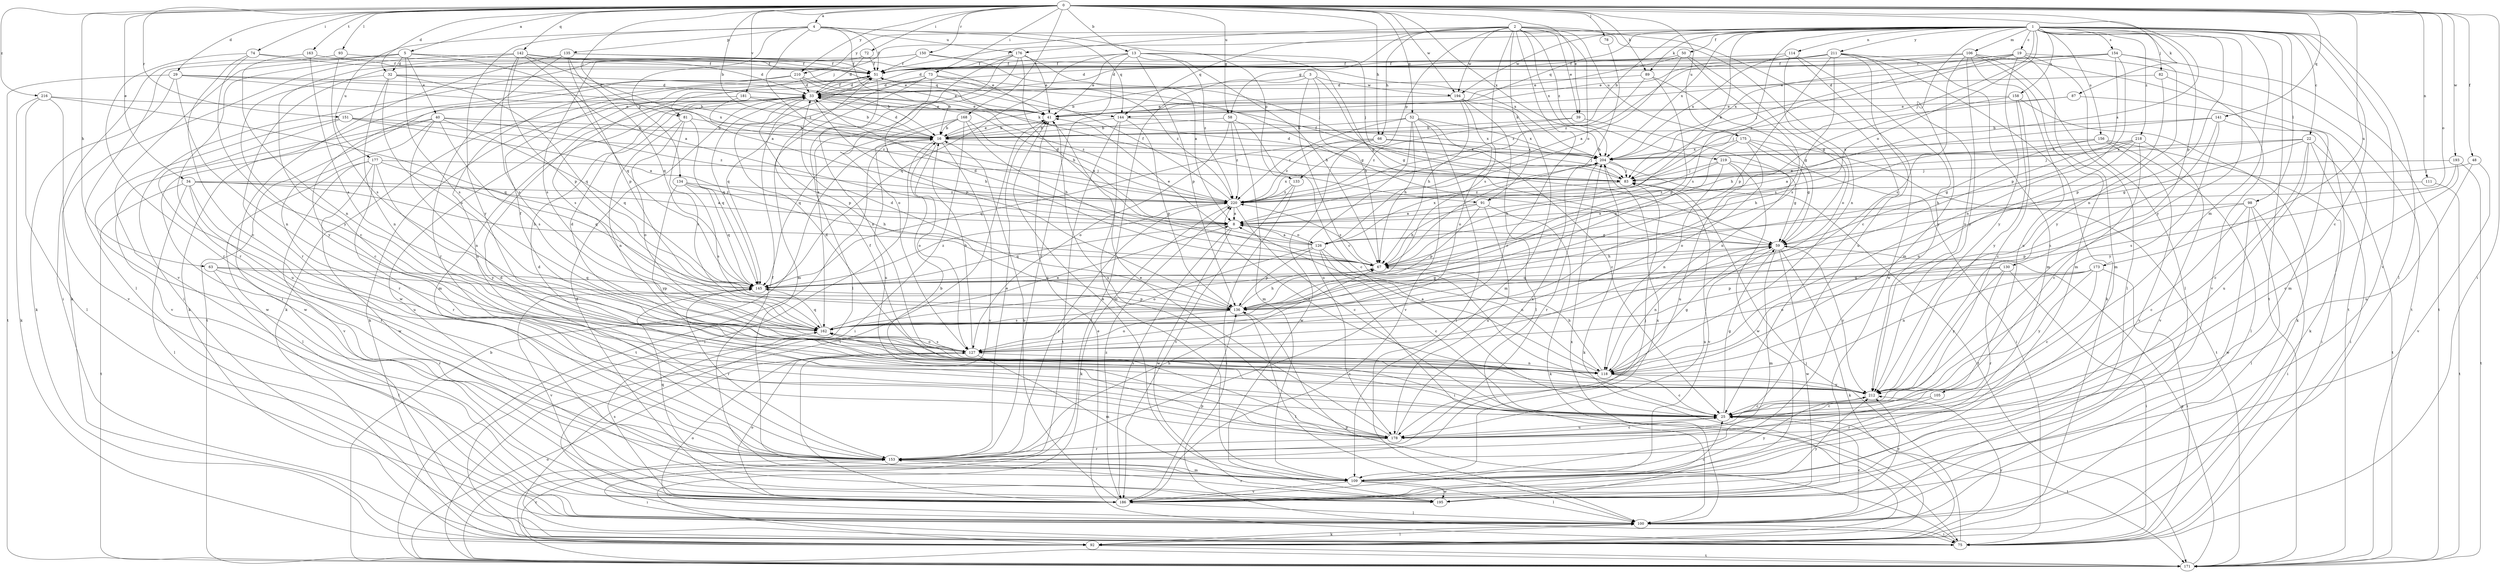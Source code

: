 strict digraph  {
0;
1;
2;
3;
4;
5;
8;
13;
16;
19;
22;
25;
29;
32;
33;
34;
39;
40;
41;
48;
50;
51;
52;
58;
59;
63;
66;
67;
72;
73;
74;
75;
78;
81;
82;
83;
87;
89;
91;
92;
93;
98;
100;
105;
106;
109;
111;
114;
118;
126;
127;
130;
133;
134;
135;
136;
141;
142;
144;
145;
150;
151;
153;
154;
156;
158;
162;
163;
168;
171;
173;
175;
176;
177;
178;
181;
186;
193;
194;
195;
204;
210;
211;
212;
216;
218;
219;
220;
0 -> 4  [label=a];
0 -> 5  [label=a];
0 -> 8  [label=a];
0 -> 13  [label=b];
0 -> 16  [label=b];
0 -> 29  [label=d];
0 -> 32  [label=d];
0 -> 34  [label=e];
0 -> 39  [label=e];
0 -> 48  [label=f];
0 -> 52  [label=g];
0 -> 58  [label=g];
0 -> 63  [label=h];
0 -> 66  [label=h];
0 -> 72  [label=i];
0 -> 73  [label=i];
0 -> 74  [label=i];
0 -> 75  [label=i];
0 -> 78  [label=j];
0 -> 81  [label=j];
0 -> 87  [label=k];
0 -> 89  [label=k];
0 -> 93  [label=l];
0 -> 111  [label=n];
0 -> 126  [label=o];
0 -> 141  [label=q];
0 -> 142  [label=q];
0 -> 150  [label=r];
0 -> 151  [label=r];
0 -> 163  [label=t];
0 -> 168  [label=t];
0 -> 173  [label=u];
0 -> 175  [label=u];
0 -> 181  [label=v];
0 -> 193  [label=w];
0 -> 194  [label=w];
0 -> 204  [label=x];
0 -> 210  [label=y];
0 -> 216  [label=z];
1 -> 16  [label=b];
1 -> 19  [label=c];
1 -> 22  [label=c];
1 -> 25  [label=c];
1 -> 50  [label=f];
1 -> 51  [label=f];
1 -> 81  [label=j];
1 -> 82  [label=j];
1 -> 83  [label=j];
1 -> 89  [label=k];
1 -> 91  [label=k];
1 -> 98  [label=l];
1 -> 100  [label=l];
1 -> 105  [label=m];
1 -> 106  [label=m];
1 -> 109  [label=m];
1 -> 114  [label=n];
1 -> 118  [label=n];
1 -> 126  [label=o];
1 -> 130  [label=p];
1 -> 144  [label=q];
1 -> 154  [label=s];
1 -> 156  [label=s];
1 -> 158  [label=s];
1 -> 162  [label=s];
1 -> 171  [label=t];
1 -> 186  [label=v];
1 -> 194  [label=w];
1 -> 204  [label=x];
1 -> 210  [label=y];
1 -> 211  [label=y];
1 -> 212  [label=y];
1 -> 218  [label=z];
2 -> 25  [label=c];
2 -> 39  [label=e];
2 -> 58  [label=g];
2 -> 66  [label=h];
2 -> 91  [label=k];
2 -> 118  [label=n];
2 -> 126  [label=o];
2 -> 133  [label=p];
2 -> 144  [label=q];
2 -> 153  [label=r];
2 -> 162  [label=s];
2 -> 175  [label=u];
2 -> 176  [label=u];
2 -> 194  [label=w];
2 -> 204  [label=x];
2 -> 219  [label=z];
3 -> 16  [label=b];
3 -> 25  [label=c];
3 -> 59  [label=g];
3 -> 67  [label=h];
3 -> 171  [label=t];
3 -> 194  [label=w];
4 -> 51  [label=f];
4 -> 91  [label=k];
4 -> 133  [label=p];
4 -> 134  [label=p];
4 -> 135  [label=p];
4 -> 144  [label=q];
4 -> 176  [label=u];
4 -> 177  [label=u];
4 -> 212  [label=y];
4 -> 220  [label=z];
5 -> 8  [label=a];
5 -> 32  [label=d];
5 -> 40  [label=e];
5 -> 51  [label=f];
5 -> 100  [label=l];
5 -> 144  [label=q];
5 -> 153  [label=r];
5 -> 162  [label=s];
5 -> 186  [label=v];
8 -> 59  [label=g];
8 -> 126  [label=o];
8 -> 145  [label=q];
8 -> 186  [label=v];
8 -> 195  [label=w];
13 -> 41  [label=e];
13 -> 51  [label=f];
13 -> 59  [label=g];
13 -> 67  [label=h];
13 -> 83  [label=j];
13 -> 136  [label=p];
13 -> 145  [label=q];
13 -> 153  [label=r];
13 -> 220  [label=z];
16 -> 33  [label=d];
16 -> 41  [label=e];
16 -> 75  [label=i];
16 -> 127  [label=o];
16 -> 171  [label=t];
16 -> 186  [label=v];
16 -> 204  [label=x];
19 -> 51  [label=f];
19 -> 83  [label=j];
19 -> 100  [label=l];
19 -> 109  [label=m];
19 -> 171  [label=t];
19 -> 204  [label=x];
19 -> 212  [label=y];
19 -> 220  [label=z];
22 -> 25  [label=c];
22 -> 59  [label=g];
22 -> 75  [label=i];
22 -> 83  [label=j];
22 -> 171  [label=t];
22 -> 178  [label=u];
22 -> 204  [label=x];
25 -> 51  [label=f];
25 -> 59  [label=g];
25 -> 162  [label=s];
25 -> 171  [label=t];
25 -> 178  [label=u];
29 -> 16  [label=b];
29 -> 33  [label=d];
29 -> 92  [label=k];
29 -> 118  [label=n];
29 -> 171  [label=t];
29 -> 204  [label=x];
32 -> 16  [label=b];
32 -> 33  [label=d];
32 -> 118  [label=n];
32 -> 145  [label=q];
32 -> 162  [label=s];
32 -> 212  [label=y];
33 -> 41  [label=e];
33 -> 51  [label=f];
33 -> 67  [label=h];
33 -> 92  [label=k];
33 -> 109  [label=m];
33 -> 136  [label=p];
33 -> 145  [label=q];
33 -> 195  [label=w];
33 -> 220  [label=z];
34 -> 8  [label=a];
34 -> 67  [label=h];
34 -> 100  [label=l];
34 -> 153  [label=r];
34 -> 171  [label=t];
34 -> 178  [label=u];
34 -> 220  [label=z];
39 -> 16  [label=b];
39 -> 118  [label=n];
39 -> 220  [label=z];
40 -> 16  [label=b];
40 -> 118  [label=n];
40 -> 145  [label=q];
40 -> 153  [label=r];
40 -> 162  [label=s];
40 -> 186  [label=v];
40 -> 195  [label=w];
40 -> 220  [label=z];
41 -> 16  [label=b];
41 -> 171  [label=t];
41 -> 178  [label=u];
48 -> 83  [label=j];
48 -> 178  [label=u];
48 -> 186  [label=v];
50 -> 8  [label=a];
50 -> 41  [label=e];
50 -> 51  [label=f];
50 -> 59  [label=g];
50 -> 162  [label=s];
51 -> 33  [label=d];
51 -> 92  [label=k];
51 -> 118  [label=n];
51 -> 162  [label=s];
51 -> 171  [label=t];
52 -> 16  [label=b];
52 -> 25  [label=c];
52 -> 67  [label=h];
52 -> 100  [label=l];
52 -> 178  [label=u];
52 -> 186  [label=v];
52 -> 204  [label=x];
52 -> 220  [label=z];
58 -> 16  [label=b];
58 -> 25  [label=c];
58 -> 109  [label=m];
58 -> 127  [label=o];
58 -> 220  [label=z];
59 -> 67  [label=h];
59 -> 92  [label=k];
59 -> 109  [label=m];
59 -> 118  [label=n];
59 -> 178  [label=u];
59 -> 195  [label=w];
59 -> 212  [label=y];
63 -> 100  [label=l];
63 -> 136  [label=p];
63 -> 145  [label=q];
63 -> 153  [label=r];
66 -> 83  [label=j];
66 -> 145  [label=q];
66 -> 195  [label=w];
66 -> 204  [label=x];
66 -> 220  [label=z];
67 -> 145  [label=q];
67 -> 220  [label=z];
72 -> 33  [label=d];
72 -> 51  [label=f];
72 -> 75  [label=i];
73 -> 33  [label=d];
73 -> 59  [label=g];
73 -> 109  [label=m];
73 -> 136  [label=p];
73 -> 145  [label=q];
73 -> 220  [label=z];
74 -> 25  [label=c];
74 -> 41  [label=e];
74 -> 51  [label=f];
74 -> 153  [label=r];
74 -> 212  [label=y];
75 -> 41  [label=e];
75 -> 83  [label=j];
75 -> 136  [label=p];
78 -> 67  [label=h];
81 -> 16  [label=b];
81 -> 118  [label=n];
81 -> 127  [label=o];
81 -> 145  [label=q];
81 -> 162  [label=s];
82 -> 33  [label=d];
82 -> 136  [label=p];
82 -> 186  [label=v];
83 -> 33  [label=d];
83 -> 51  [label=f];
83 -> 186  [label=v];
83 -> 220  [label=z];
87 -> 41  [label=e];
87 -> 83  [label=j];
87 -> 109  [label=m];
89 -> 33  [label=d];
89 -> 59  [label=g];
89 -> 136  [label=p];
89 -> 220  [label=z];
91 -> 8  [label=a];
91 -> 67  [label=h];
91 -> 92  [label=k];
91 -> 136  [label=p];
91 -> 178  [label=u];
92 -> 100  [label=l];
92 -> 153  [label=r];
92 -> 171  [label=t];
92 -> 212  [label=y];
93 -> 51  [label=f];
93 -> 75  [label=i];
93 -> 162  [label=s];
98 -> 8  [label=a];
98 -> 25  [label=c];
98 -> 75  [label=i];
98 -> 100  [label=l];
98 -> 136  [label=p];
98 -> 195  [label=w];
100 -> 25  [label=c];
100 -> 75  [label=i];
100 -> 92  [label=k];
100 -> 127  [label=o];
100 -> 204  [label=x];
105 -> 25  [label=c];
105 -> 153  [label=r];
106 -> 33  [label=d];
106 -> 51  [label=f];
106 -> 100  [label=l];
106 -> 109  [label=m];
106 -> 162  [label=s];
106 -> 171  [label=t];
106 -> 178  [label=u];
106 -> 212  [label=y];
109 -> 41  [label=e];
109 -> 51  [label=f];
109 -> 100  [label=l];
109 -> 145  [label=q];
109 -> 186  [label=v];
109 -> 195  [label=w];
109 -> 204  [label=x];
109 -> 212  [label=y];
111 -> 171  [label=t];
111 -> 220  [label=z];
114 -> 51  [label=f];
114 -> 127  [label=o];
114 -> 195  [label=w];
114 -> 204  [label=x];
114 -> 212  [label=y];
118 -> 8  [label=a];
118 -> 25  [label=c];
118 -> 33  [label=d];
118 -> 59  [label=g];
118 -> 67  [label=h];
118 -> 212  [label=y];
126 -> 8  [label=a];
126 -> 25  [label=c];
126 -> 33  [label=d];
126 -> 41  [label=e];
126 -> 75  [label=i];
126 -> 118  [label=n];
126 -> 127  [label=o];
126 -> 136  [label=p];
126 -> 204  [label=x];
127 -> 16  [label=b];
127 -> 33  [label=d];
127 -> 51  [label=f];
127 -> 109  [label=m];
127 -> 118  [label=n];
127 -> 162  [label=s];
130 -> 75  [label=i];
130 -> 136  [label=p];
130 -> 145  [label=q];
130 -> 153  [label=r];
130 -> 212  [label=y];
133 -> 75  [label=i];
133 -> 186  [label=v];
133 -> 220  [label=z];
134 -> 67  [label=h];
134 -> 145  [label=q];
134 -> 162  [label=s];
134 -> 212  [label=y];
134 -> 220  [label=z];
135 -> 41  [label=e];
135 -> 51  [label=f];
135 -> 75  [label=i];
135 -> 136  [label=p];
135 -> 145  [label=q];
135 -> 153  [label=r];
136 -> 33  [label=d];
136 -> 59  [label=g];
136 -> 67  [label=h];
136 -> 100  [label=l];
136 -> 127  [label=o];
136 -> 162  [label=s];
141 -> 8  [label=a];
141 -> 16  [label=b];
141 -> 92  [label=k];
141 -> 118  [label=n];
141 -> 212  [label=y];
142 -> 8  [label=a];
142 -> 25  [label=c];
142 -> 33  [label=d];
142 -> 51  [label=f];
142 -> 92  [label=k];
142 -> 136  [label=p];
142 -> 145  [label=q];
142 -> 162  [label=s];
144 -> 16  [label=b];
144 -> 109  [label=m];
144 -> 136  [label=p];
144 -> 171  [label=t];
144 -> 204  [label=x];
145 -> 136  [label=p];
145 -> 153  [label=r];
145 -> 186  [label=v];
145 -> 220  [label=z];
150 -> 51  [label=f];
150 -> 83  [label=j];
150 -> 153  [label=r];
150 -> 162  [label=s];
150 -> 204  [label=x];
151 -> 8  [label=a];
151 -> 16  [label=b];
151 -> 83  [label=j];
151 -> 178  [label=u];
151 -> 195  [label=w];
153 -> 33  [label=d];
153 -> 41  [label=e];
153 -> 67  [label=h];
153 -> 75  [label=i];
153 -> 83  [label=j];
153 -> 109  [label=m];
154 -> 33  [label=d];
154 -> 41  [label=e];
154 -> 51  [label=f];
154 -> 118  [label=n];
154 -> 136  [label=p];
154 -> 171  [label=t];
154 -> 212  [label=y];
156 -> 59  [label=g];
156 -> 67  [label=h];
156 -> 75  [label=i];
156 -> 100  [label=l];
156 -> 186  [label=v];
156 -> 204  [label=x];
158 -> 25  [label=c];
158 -> 41  [label=e];
158 -> 67  [label=h];
158 -> 92  [label=k];
158 -> 212  [label=y];
162 -> 8  [label=a];
162 -> 127  [label=o];
162 -> 145  [label=q];
163 -> 51  [label=f];
163 -> 118  [label=n];
163 -> 162  [label=s];
168 -> 8  [label=a];
168 -> 16  [label=b];
168 -> 67  [label=h];
168 -> 75  [label=i];
168 -> 145  [label=q];
168 -> 178  [label=u];
171 -> 16  [label=b];
171 -> 59  [label=g];
171 -> 127  [label=o];
173 -> 25  [label=c];
173 -> 75  [label=i];
173 -> 118  [label=n];
173 -> 127  [label=o];
173 -> 145  [label=q];
173 -> 212  [label=y];
175 -> 59  [label=g];
175 -> 75  [label=i];
175 -> 127  [label=o];
175 -> 145  [label=q];
175 -> 171  [label=t];
175 -> 204  [label=x];
176 -> 8  [label=a];
176 -> 41  [label=e];
176 -> 51  [label=f];
176 -> 67  [label=h];
176 -> 100  [label=l];
176 -> 127  [label=o];
176 -> 162  [label=s];
177 -> 83  [label=j];
177 -> 100  [label=l];
177 -> 145  [label=q];
177 -> 153  [label=r];
177 -> 186  [label=v];
177 -> 195  [label=w];
177 -> 212  [label=y];
178 -> 16  [label=b];
178 -> 25  [label=c];
178 -> 33  [label=d];
178 -> 41  [label=e];
178 -> 153  [label=r];
178 -> 204  [label=x];
181 -> 16  [label=b];
181 -> 25  [label=c];
181 -> 41  [label=e];
181 -> 220  [label=z];
186 -> 16  [label=b];
186 -> 25  [label=c];
186 -> 33  [label=d];
186 -> 100  [label=l];
186 -> 127  [label=o];
186 -> 136  [label=p];
186 -> 162  [label=s];
186 -> 212  [label=y];
186 -> 220  [label=z];
193 -> 25  [label=c];
193 -> 83  [label=j];
193 -> 162  [label=s];
193 -> 171  [label=t];
194 -> 41  [label=e];
194 -> 67  [label=h];
194 -> 100  [label=l];
194 -> 109  [label=m];
194 -> 127  [label=o];
195 -> 153  [label=r];
195 -> 212  [label=y];
204 -> 83  [label=j];
204 -> 92  [label=k];
204 -> 153  [label=r];
204 -> 171  [label=t];
210 -> 16  [label=b];
210 -> 33  [label=d];
210 -> 41  [label=e];
210 -> 92  [label=k];
210 -> 178  [label=u];
211 -> 33  [label=d];
211 -> 41  [label=e];
211 -> 51  [label=f];
211 -> 92  [label=k];
211 -> 109  [label=m];
211 -> 136  [label=p];
211 -> 162  [label=s];
211 -> 178  [label=u];
211 -> 212  [label=y];
211 -> 220  [label=z];
212 -> 25  [label=c];
212 -> 220  [label=z];
216 -> 41  [label=e];
216 -> 92  [label=k];
216 -> 100  [label=l];
216 -> 145  [label=q];
216 -> 186  [label=v];
218 -> 8  [label=a];
218 -> 25  [label=c];
218 -> 67  [label=h];
218 -> 118  [label=n];
218 -> 186  [label=v];
218 -> 204  [label=x];
219 -> 59  [label=g];
219 -> 67  [label=h];
219 -> 83  [label=j];
219 -> 118  [label=n];
219 -> 178  [label=u];
219 -> 195  [label=w];
220 -> 8  [label=a];
220 -> 25  [label=c];
220 -> 33  [label=d];
220 -> 51  [label=f];
220 -> 92  [label=k];
220 -> 153  [label=r];
220 -> 204  [label=x];
}
